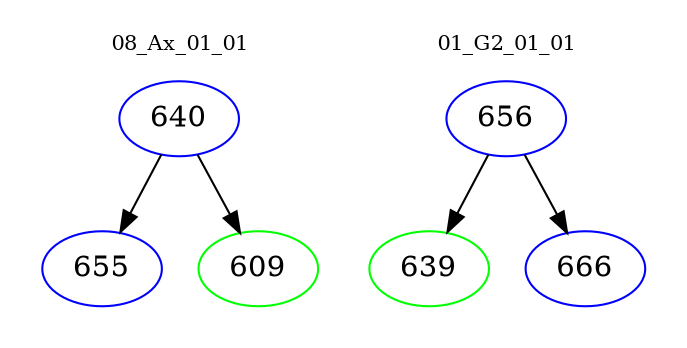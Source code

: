 digraph{
subgraph cluster_0 {
color = white
label = "08_Ax_01_01";
fontsize=10;
T0_640 [label="640", color="blue"]
T0_640 -> T0_655 [color="black"]
T0_655 [label="655", color="blue"]
T0_640 -> T0_609 [color="black"]
T0_609 [label="609", color="green"]
}
subgraph cluster_1 {
color = white
label = "01_G2_01_01";
fontsize=10;
T1_656 [label="656", color="blue"]
T1_656 -> T1_639 [color="black"]
T1_639 [label="639", color="green"]
T1_656 -> T1_666 [color="black"]
T1_666 [label="666", color="blue"]
}
}
